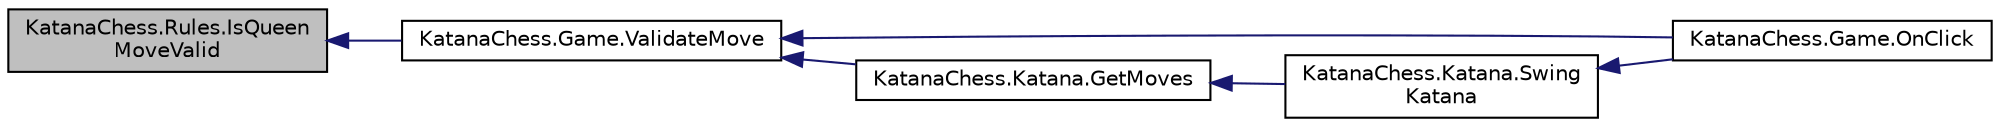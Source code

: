 digraph "KatanaChess.Rules.IsQueenMoveValid"
{
  edge [fontname="Helvetica",fontsize="10",labelfontname="Helvetica",labelfontsize="10"];
  node [fontname="Helvetica",fontsize="10",shape=record];
  rankdir="LR";
  Node1 [label="KatanaChess.Rules.IsQueen\lMoveValid",height=0.2,width=0.4,color="black", fillcolor="grey75", style="filled", fontcolor="black"];
  Node1 -> Node2 [dir="back",color="midnightblue",fontsize="10",style="solid",fontname="Helvetica"];
  Node2 [label="KatanaChess.Game.ValidateMove",height=0.2,width=0.4,color="black", fillcolor="white", style="filled",URL="$class_katana_chess_1_1_game.html#a76ef6416a84152c22552f276888d6b0f"];
  Node2 -> Node3 [dir="back",color="midnightblue",fontsize="10",style="solid",fontname="Helvetica"];
  Node3 [label="KatanaChess.Game.OnClick",height=0.2,width=0.4,color="black", fillcolor="white", style="filled",URL="$class_katana_chess_1_1_game.html#abb1645b3297eae51c6ad9dabcea74830"];
  Node2 -> Node4 [dir="back",color="midnightblue",fontsize="10",style="solid",fontname="Helvetica"];
  Node4 [label="KatanaChess.Katana.GetMoves",height=0.2,width=0.4,color="black", fillcolor="white", style="filled",URL="$class_katana_chess_1_1_katana.html#afe90b27349c5692d0ede318412b86e53"];
  Node4 -> Node5 [dir="back",color="midnightblue",fontsize="10",style="solid",fontname="Helvetica"];
  Node5 [label="KatanaChess.Katana.Swing\lKatana",height=0.2,width=0.4,color="black", fillcolor="white", style="filled",URL="$class_katana_chess_1_1_katana.html#a644eb213fa8655b5bd65a309030bcc40"];
  Node5 -> Node3 [dir="back",color="midnightblue",fontsize="10",style="solid",fontname="Helvetica"];
}
